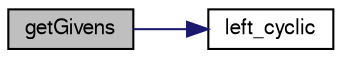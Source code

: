 digraph G
{
  edge [fontname="FreeSans",fontsize=10,labelfontname="FreeSans",labelfontsize=10];
  node [fontname="FreeSans",fontsize=10,shape=record];
  rankdir=LR;
  Node1 [label="getGivens",height=0.2,width=0.4,color="black", fillcolor="grey75", style="filled" fontcolor="black"];
  Node1 -> Node2 [color="midnightblue",fontsize=10,style="solid",fontname="FreeSans"];
  Node2 [label="left_cyclic",height=0.2,width=0.4,color="black", fillcolor="white", style="filled",URL="$dense_8c.html#68bc52a49ead614a48ef477696af3b78",tooltip="Perform a left cyclic shift of columns j to k in the upper triangular matrix x, then..."];
}
